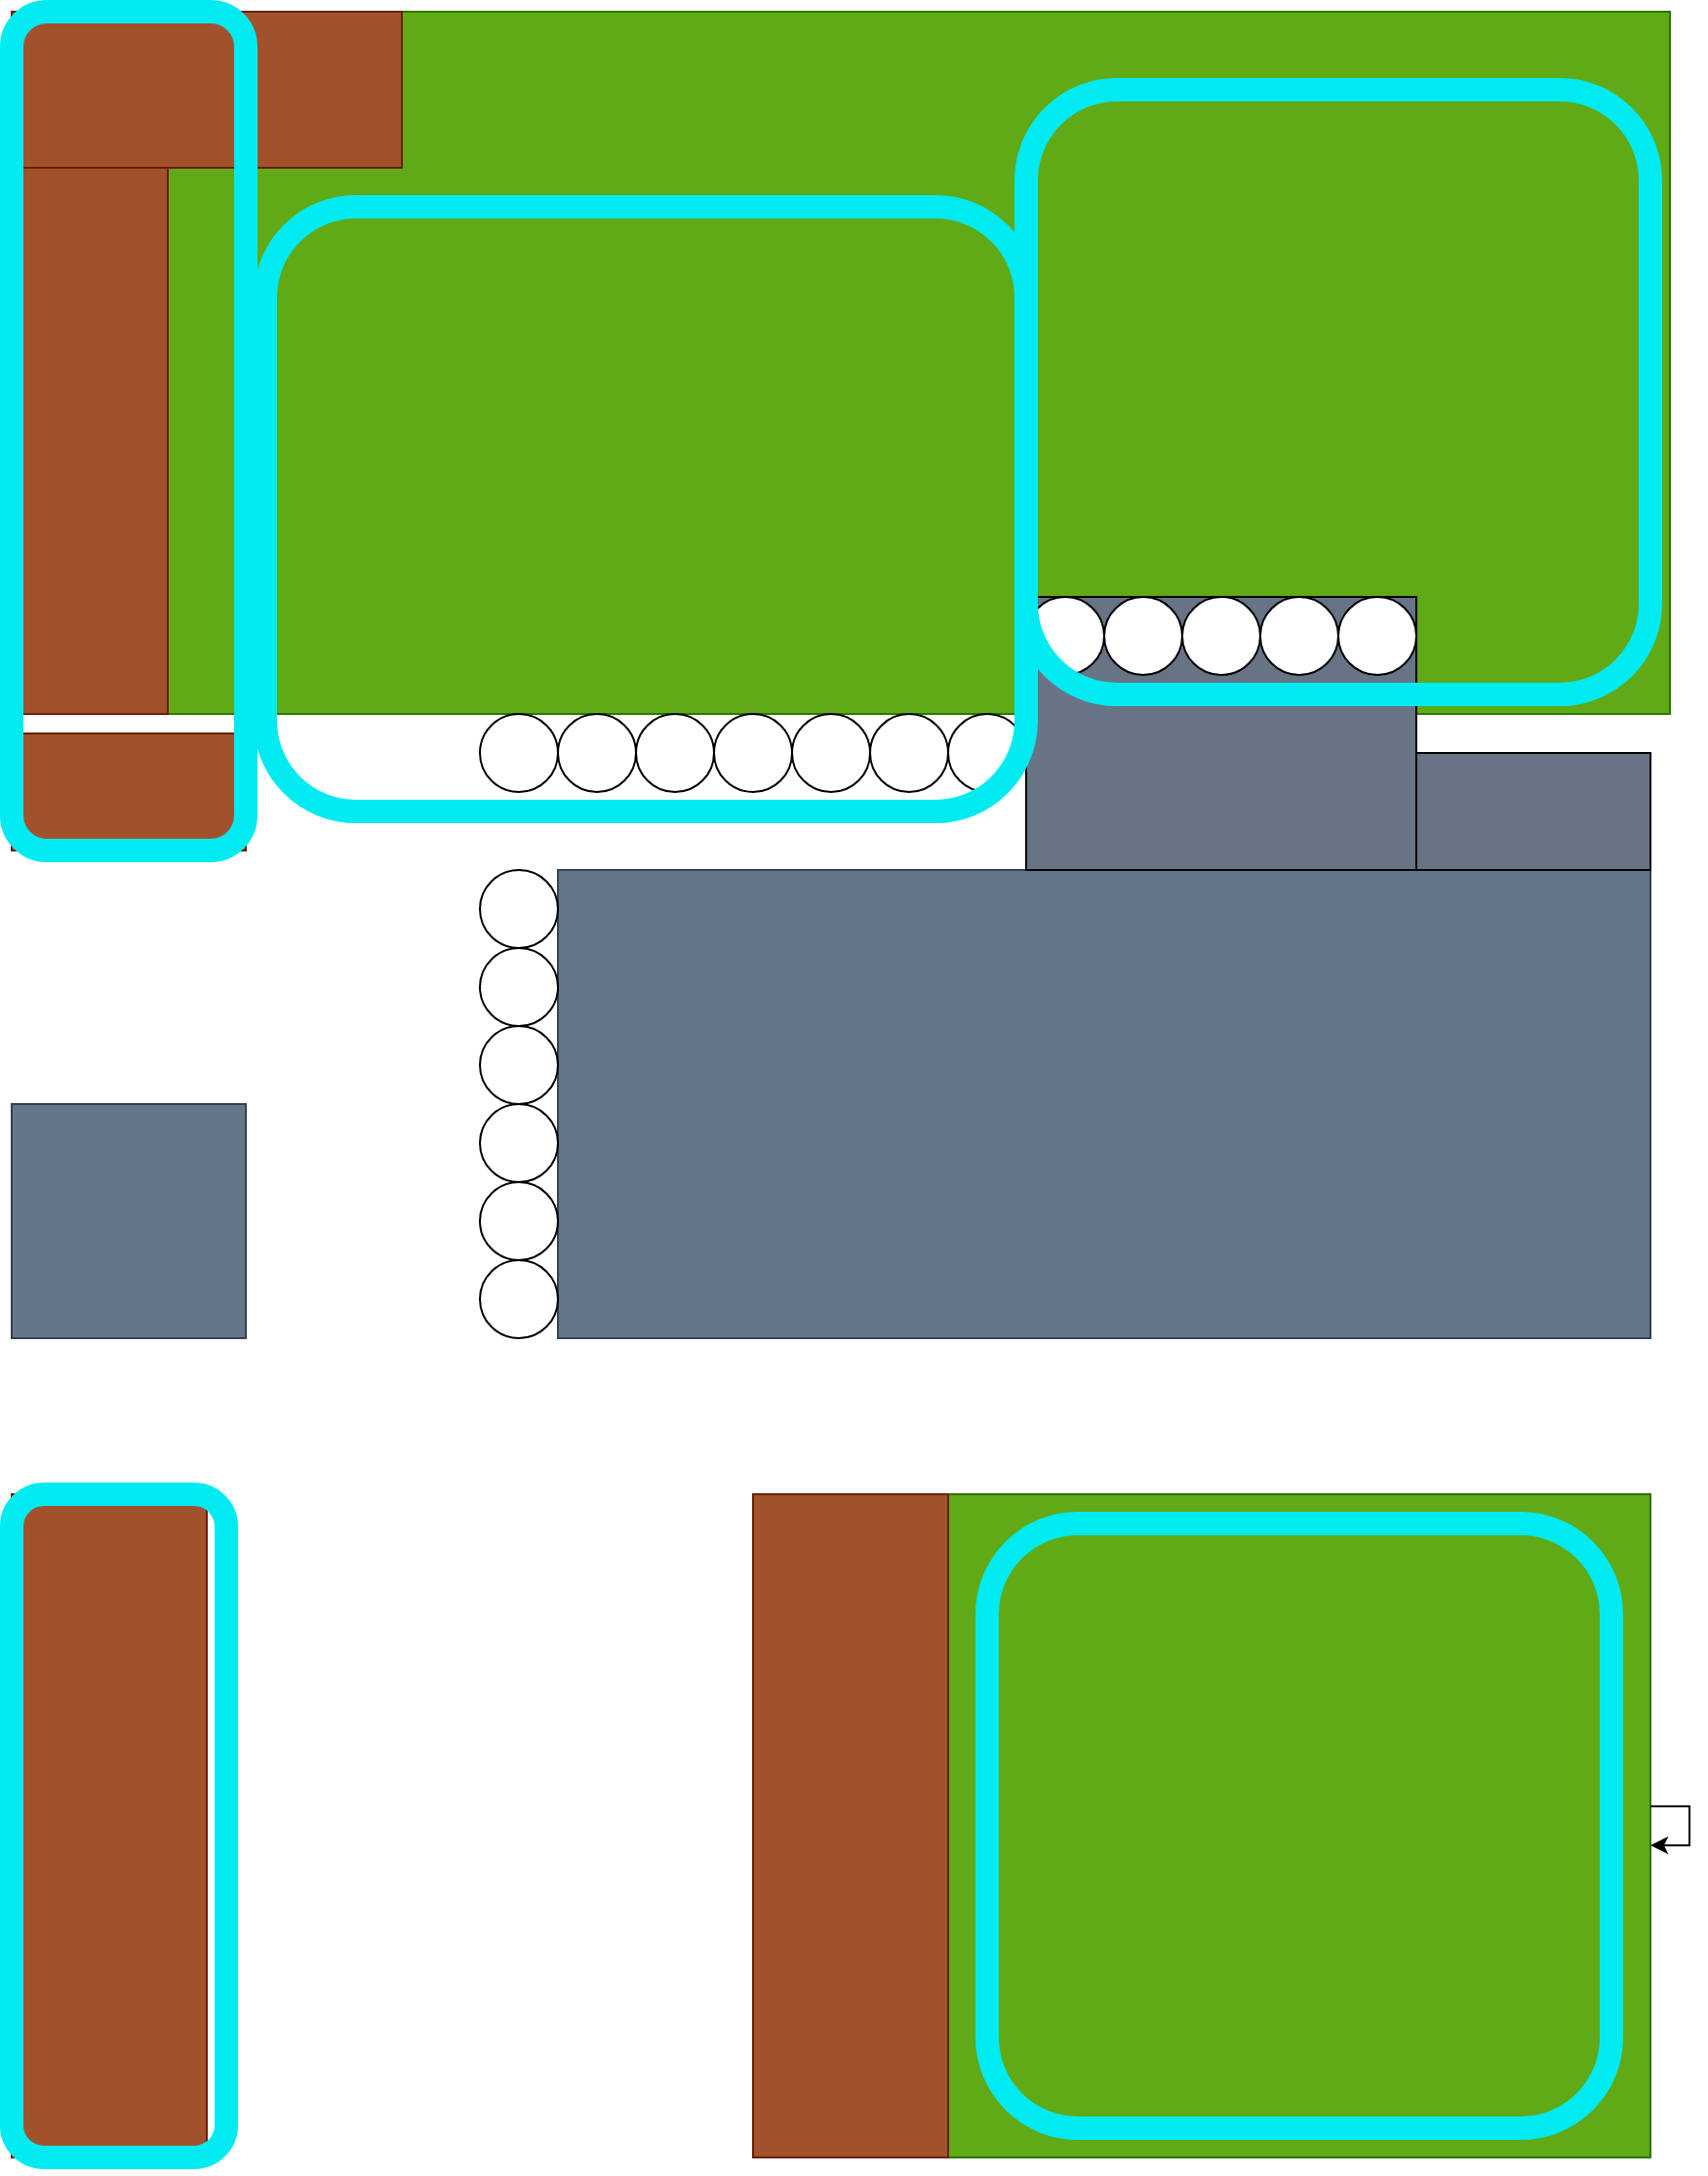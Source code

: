 <mxfile version="21.5.2" type="github">
  <diagram name="Page-1" id="BD3sNvUIHq6IaHYWQJXR">
    <mxGraphModel dx="2506" dy="2195" grid="1" gridSize="10" guides="1" tooltips="1" connect="1" arrows="1" fold="1" page="1" pageScale="1" pageWidth="850" pageHeight="1100" math="0" shadow="0">
      <root>
        <mxCell id="0" />
        <mxCell id="1" parent="0" />
        <mxCell id="V048HP1tsNpS17uv9ZLN-21" value="" style="rounded=0;whiteSpace=wrap;html=1;fillColor=#60a917;fontColor=#ffffff;strokeColor=#2D7600;" vertex="1" parent="1">
          <mxGeometry width="850" height="360" as="geometry" />
        </mxCell>
        <mxCell id="V048HP1tsNpS17uv9ZLN-1" value="" style="rounded=0;whiteSpace=wrap;html=1;fillColor=#647687;fontColor=#ffffff;strokeColor=#314354;" vertex="1" parent="1">
          <mxGeometry x="280" y="440" width="560" height="240" as="geometry" />
        </mxCell>
        <mxCell id="V048HP1tsNpS17uv9ZLN-2" value="" style="rounded=0;whiteSpace=wrap;html=1;fillColor=#a0522d;fontColor=#ffffff;strokeColor=#6D1F00;" vertex="1" parent="1">
          <mxGeometry width="200" height="80" as="geometry" />
        </mxCell>
        <mxCell id="V048HP1tsNpS17uv9ZLN-3" value="" style="rounded=0;whiteSpace=wrap;html=1;fillColor=#a0522d;fontColor=#ffffff;strokeColor=#6D1F00;" vertex="1" parent="1">
          <mxGeometry y="80" width="80" height="280" as="geometry" />
        </mxCell>
        <mxCell id="V048HP1tsNpS17uv9ZLN-4" value="" style="rounded=0;whiteSpace=wrap;html=1;fillColor=#a0522d;fontColor=#ffffff;strokeColor=#6D1F00;" vertex="1" parent="1">
          <mxGeometry y="370" width="120" height="60" as="geometry" />
        </mxCell>
        <mxCell id="V048HP1tsNpS17uv9ZLN-5" value="" style="ellipse;whiteSpace=wrap;html=1;aspect=fixed;" vertex="1" parent="1">
          <mxGeometry x="240" y="440" width="40" height="40" as="geometry" />
        </mxCell>
        <mxCell id="V048HP1tsNpS17uv9ZLN-6" value="" style="ellipse;whiteSpace=wrap;html=1;aspect=fixed;" vertex="1" parent="1">
          <mxGeometry x="240" y="480" width="40" height="40" as="geometry" />
        </mxCell>
        <mxCell id="V048HP1tsNpS17uv9ZLN-7" value="" style="ellipse;whiteSpace=wrap;html=1;aspect=fixed;" vertex="1" parent="1">
          <mxGeometry x="240" y="520" width="40" height="40" as="geometry" />
        </mxCell>
        <mxCell id="V048HP1tsNpS17uv9ZLN-8" value="" style="ellipse;whiteSpace=wrap;html=1;aspect=fixed;" vertex="1" parent="1">
          <mxGeometry x="240" y="560" width="40" height="40" as="geometry" />
        </mxCell>
        <mxCell id="V048HP1tsNpS17uv9ZLN-9" value="" style="ellipse;whiteSpace=wrap;html=1;aspect=fixed;" vertex="1" parent="1">
          <mxGeometry x="240" y="600" width="40" height="40" as="geometry" />
        </mxCell>
        <mxCell id="V048HP1tsNpS17uv9ZLN-10" value="" style="ellipse;whiteSpace=wrap;html=1;aspect=fixed;" vertex="1" parent="1">
          <mxGeometry x="240" y="640" width="40" height="40" as="geometry" />
        </mxCell>
        <mxCell id="V048HP1tsNpS17uv9ZLN-11" value="" style="rounded=0;whiteSpace=wrap;html=1;fillColor=#647687;fontColor=#ffffff;strokeColor=#314354;" vertex="1" parent="1">
          <mxGeometry y="560" width="120" height="120" as="geometry" />
        </mxCell>
        <mxCell id="V048HP1tsNpS17uv9ZLN-12" value="" style="ellipse;whiteSpace=wrap;html=1;aspect=fixed;" vertex="1" parent="1">
          <mxGeometry x="240" y="360" width="40" height="40" as="geometry" />
        </mxCell>
        <mxCell id="V048HP1tsNpS17uv9ZLN-13" value="" style="ellipse;whiteSpace=wrap;html=1;aspect=fixed;" vertex="1" parent="1">
          <mxGeometry x="280" y="360" width="40" height="40" as="geometry" />
        </mxCell>
        <mxCell id="V048HP1tsNpS17uv9ZLN-14" value="" style="ellipse;whiteSpace=wrap;html=1;aspect=fixed;" vertex="1" parent="1">
          <mxGeometry x="320" y="360" width="40" height="40" as="geometry" />
        </mxCell>
        <mxCell id="V048HP1tsNpS17uv9ZLN-15" value="" style="ellipse;whiteSpace=wrap;html=1;aspect=fixed;" vertex="1" parent="1">
          <mxGeometry x="360" y="360" width="40" height="40" as="geometry" />
        </mxCell>
        <mxCell id="V048HP1tsNpS17uv9ZLN-16" value="" style="ellipse;whiteSpace=wrap;html=1;aspect=fixed;" vertex="1" parent="1">
          <mxGeometry x="400" y="360" width="40" height="40" as="geometry" />
        </mxCell>
        <mxCell id="V048HP1tsNpS17uv9ZLN-17" value="" style="ellipse;whiteSpace=wrap;html=1;aspect=fixed;" vertex="1" parent="1">
          <mxGeometry x="440" y="360" width="40" height="40" as="geometry" />
        </mxCell>
        <mxCell id="V048HP1tsNpS17uv9ZLN-18" value="" style="ellipse;whiteSpace=wrap;html=1;aspect=fixed;" vertex="1" parent="1">
          <mxGeometry x="480" y="360" width="40" height="40" as="geometry" />
        </mxCell>
        <mxCell id="V048HP1tsNpS17uv9ZLN-19" value="" style="rounded=0;whiteSpace=wrap;html=1;fillColor=#677485;" vertex="1" parent="1">
          <mxGeometry x="520" y="300" width="200" height="140" as="geometry" />
        </mxCell>
        <mxCell id="V048HP1tsNpS17uv9ZLN-20" value="" style="rounded=0;whiteSpace=wrap;html=1;fillColor=#677485;" vertex="1" parent="1">
          <mxGeometry x="720" y="380" width="120" height="60" as="geometry" />
        </mxCell>
        <mxCell id="V048HP1tsNpS17uv9ZLN-22" value="" style="rounded=0;whiteSpace=wrap;html=1;fillColor=#60a917;fontColor=#ffffff;strokeColor=#2D7600;" vertex="1" parent="1">
          <mxGeometry x="480" y="760" width="360" height="340" as="geometry" />
        </mxCell>
        <mxCell id="V048HP1tsNpS17uv9ZLN-24" value="" style="rounded=0;whiteSpace=wrap;html=1;fillColor=#a0522d;fontColor=#ffffff;strokeColor=#6D1F00;" vertex="1" parent="1">
          <mxGeometry y="760" width="100" height="340" as="geometry" />
        </mxCell>
        <mxCell id="V048HP1tsNpS17uv9ZLN-25" style="edgeStyle=orthogonalEdgeStyle;rounded=0;orthogonalLoop=1;jettySize=auto;html=1;exitX=0.5;exitY=1;exitDx=0;exitDy=0;" edge="1" parent="1" source="V048HP1tsNpS17uv9ZLN-22" target="V048HP1tsNpS17uv9ZLN-22">
          <mxGeometry relative="1" as="geometry" />
        </mxCell>
        <mxCell id="V048HP1tsNpS17uv9ZLN-26" style="edgeStyle=orthogonalEdgeStyle;rounded=0;orthogonalLoop=1;jettySize=auto;html=1;" edge="1" parent="1" source="V048HP1tsNpS17uv9ZLN-22" target="V048HP1tsNpS17uv9ZLN-22">
          <mxGeometry relative="1" as="geometry" />
        </mxCell>
        <mxCell id="V048HP1tsNpS17uv9ZLN-27" value="" style="rounded=0;whiteSpace=wrap;html=1;fillColor=#a0522d;fontColor=#ffffff;strokeColor=#6D1F00;" vertex="1" parent="1">
          <mxGeometry x="380" y="760" width="100" height="340" as="geometry" />
        </mxCell>
        <mxCell id="V048HP1tsNpS17uv9ZLN-28" value="" style="ellipse;whiteSpace=wrap;html=1;aspect=fixed;" vertex="1" parent="1">
          <mxGeometry x="560" y="300" width="40" height="40" as="geometry" />
        </mxCell>
        <mxCell id="V048HP1tsNpS17uv9ZLN-29" value="" style="ellipse;whiteSpace=wrap;html=1;aspect=fixed;" vertex="1" parent="1">
          <mxGeometry x="600" y="300" width="40" height="40" as="geometry" />
        </mxCell>
        <mxCell id="V048HP1tsNpS17uv9ZLN-30" value="" style="ellipse;whiteSpace=wrap;html=1;aspect=fixed;" vertex="1" parent="1">
          <mxGeometry x="640" y="300" width="40" height="40" as="geometry" />
        </mxCell>
        <mxCell id="V048HP1tsNpS17uv9ZLN-31" value="" style="ellipse;whiteSpace=wrap;html=1;aspect=fixed;" vertex="1" parent="1">
          <mxGeometry x="680" y="300" width="40" height="40" as="geometry" />
        </mxCell>
        <mxCell id="V048HP1tsNpS17uv9ZLN-32" value="" style="ellipse;whiteSpace=wrap;html=1;aspect=fixed;" vertex="1" parent="1">
          <mxGeometry x="520" y="300" width="40" height="40" as="geometry" />
        </mxCell>
        <mxCell id="V048HP1tsNpS17uv9ZLN-34" value="" style="rounded=1;whiteSpace=wrap;html=1;strokeColor=#00ebf0;fillColor=none;strokeWidth=12;" vertex="1" parent="1">
          <mxGeometry x="130" y="100" width="390" height="310" as="geometry" />
        </mxCell>
        <mxCell id="V048HP1tsNpS17uv9ZLN-35" value="" style="rounded=1;whiteSpace=wrap;html=1;strokeColor=#00ebf0;fillColor=none;strokeWidth=12;" vertex="1" parent="1">
          <mxGeometry x="520" y="40" width="320" height="310" as="geometry" />
        </mxCell>
        <mxCell id="V048HP1tsNpS17uv9ZLN-36" value="" style="rounded=1;whiteSpace=wrap;html=1;strokeColor=#00ebf0;fillColor=none;strokeWidth=12;" vertex="1" parent="1">
          <mxGeometry width="120" height="430" as="geometry" />
        </mxCell>
        <mxCell id="V048HP1tsNpS17uv9ZLN-37" value="" style="rounded=1;whiteSpace=wrap;html=1;strokeColor=#00ebf0;fillColor=none;strokeWidth=12;" vertex="1" parent="1">
          <mxGeometry x="500" y="775" width="320" height="310" as="geometry" />
        </mxCell>
        <mxCell id="V048HP1tsNpS17uv9ZLN-38" value="" style="rounded=1;whiteSpace=wrap;html=1;strokeColor=#00ebf0;fillColor=none;strokeWidth=12;" vertex="1" parent="1">
          <mxGeometry y="760" width="110" height="340" as="geometry" />
        </mxCell>
      </root>
    </mxGraphModel>
  </diagram>
</mxfile>
